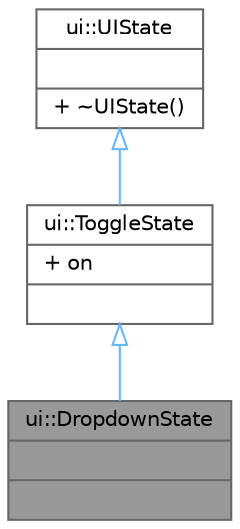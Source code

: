 digraph "ui::DropdownState"
{
 // LATEX_PDF_SIZE
  bgcolor="transparent";
  edge [fontname=Helvetica,fontsize=10,labelfontname=Helvetica,labelfontsize=10];
  node [fontname=Helvetica,fontsize=10,shape=box,height=0.2,width=0.4];
  Node1 [shape=record,label="{ui::DropdownState\n||}",height=0.2,width=0.4,color="gray40", fillcolor="grey60", style="filled", fontcolor="black",tooltip=" "];
  Node2 -> Node1 [dir="back",color="steelblue1",style="solid",arrowtail="onormal"];
  Node2 [shape=record,label="{ui::ToggleState\n|+ on\l|}",height=0.2,width=0.4,color="gray40", fillcolor="white", style="filled",URL="$dd/db8/structui_1_1_toggle_state.html",tooltip=" "];
  Node3 -> Node2 [dir="back",color="steelblue1",style="solid",arrowtail="onormal"];
  Node3 [shape=record,label="{ui::UIState\n||+ ~UIState()\l}",height=0.2,width=0.4,color="gray40", fillcolor="white", style="filled",URL="$d4/d81/structui_1_1_u_i_state.html",tooltip=" "];
}
